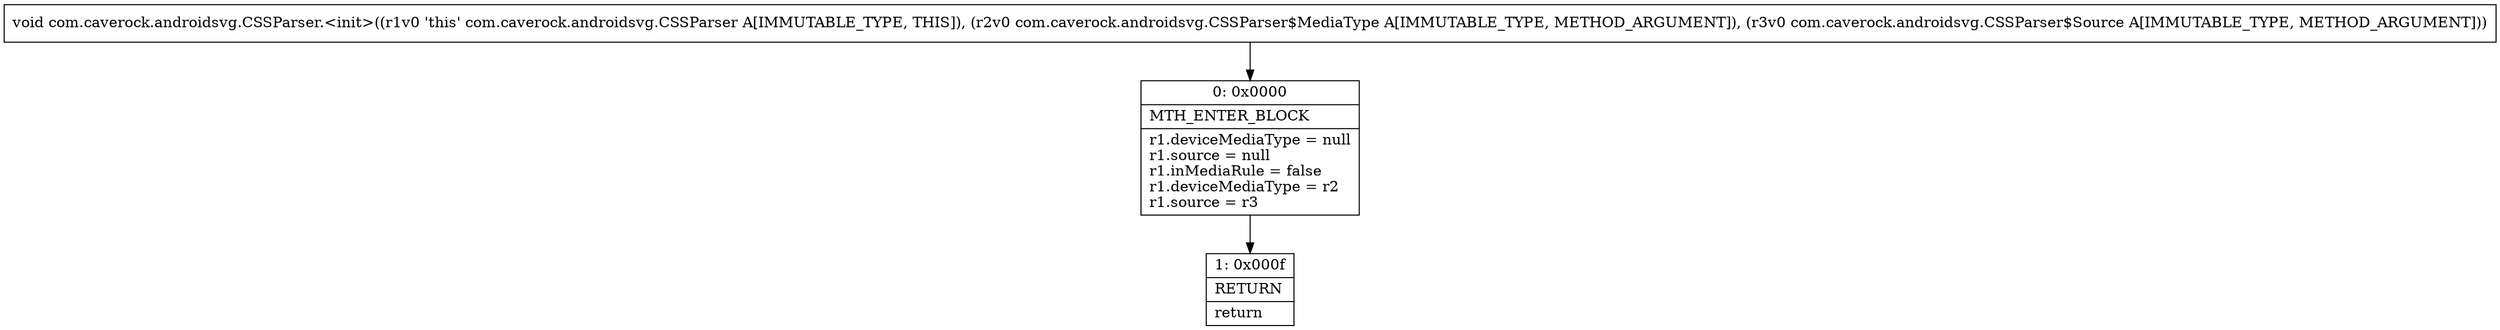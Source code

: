 digraph "CFG forcom.caverock.androidsvg.CSSParser.\<init\>(Lcom\/caverock\/androidsvg\/CSSParser$MediaType;Lcom\/caverock\/androidsvg\/CSSParser$Source;)V" {
Node_0 [shape=record,label="{0\:\ 0x0000|MTH_ENTER_BLOCK\l|r1.deviceMediaType = null\lr1.source = null\lr1.inMediaRule = false\lr1.deviceMediaType = r2\lr1.source = r3\l}"];
Node_1 [shape=record,label="{1\:\ 0x000f|RETURN\l|return\l}"];
MethodNode[shape=record,label="{void com.caverock.androidsvg.CSSParser.\<init\>((r1v0 'this' com.caverock.androidsvg.CSSParser A[IMMUTABLE_TYPE, THIS]), (r2v0 com.caverock.androidsvg.CSSParser$MediaType A[IMMUTABLE_TYPE, METHOD_ARGUMENT]), (r3v0 com.caverock.androidsvg.CSSParser$Source A[IMMUTABLE_TYPE, METHOD_ARGUMENT])) }"];
MethodNode -> Node_0;
Node_0 -> Node_1;
}

